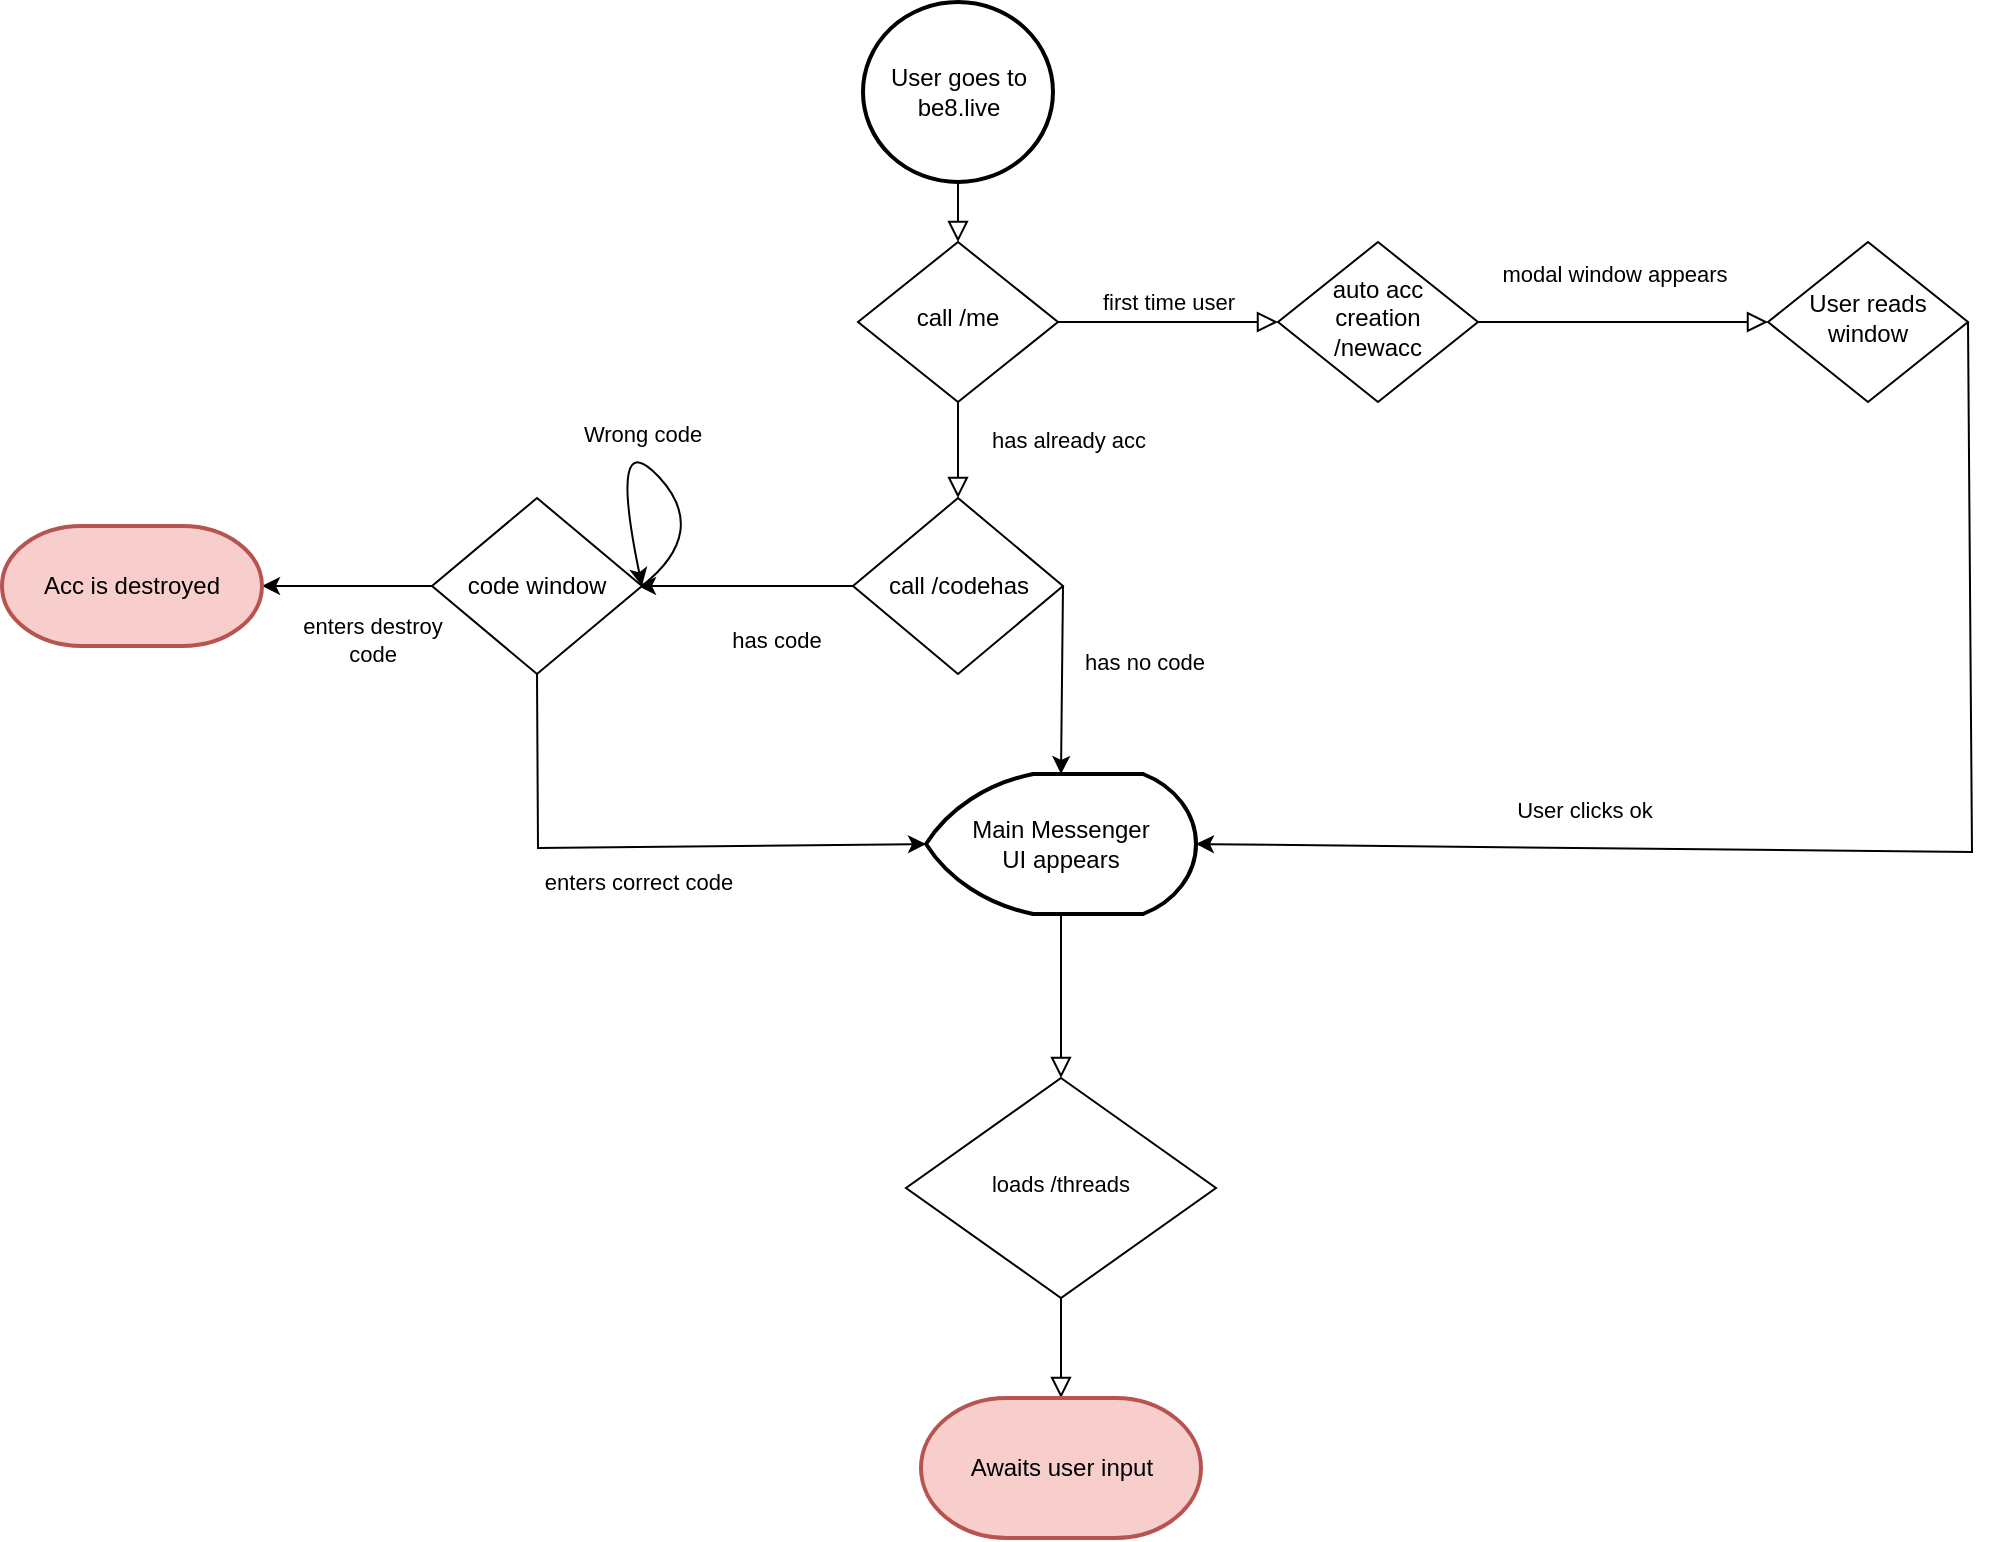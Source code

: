 <mxfile version="20.0.3" type="device"><diagram id="X7oVZzCWBKREYJoPaduM" name="Page-1"><mxGraphModel dx="1295" dy="657" grid="0" gridSize="10" guides="1" tooltips="1" connect="1" arrows="1" fold="1" page="0" pageScale="1" pageWidth="827" pageHeight="1169" math="0" shadow="0"><root><mxCell id="0"/><mxCell id="1" parent="0"/><mxCell id="TZzohrMNdnSt60yvTJ7v-1" value="" style="rounded=0;html=1;jettySize=auto;orthogonalLoop=1;fontSize=11;endArrow=block;endFill=0;endSize=8;strokeWidth=1;shadow=0;labelBackgroundColor=none;edgeStyle=orthogonalEdgeStyle;" parent="1" source="TZzohrMNdnSt60yvTJ7v-10" target="TZzohrMNdnSt60yvTJ7v-4" edge="1"><mxGeometry relative="1" as="geometry"><mxPoint x="115" y="150" as="sourcePoint"/></mxGeometry></mxCell><mxCell id="TZzohrMNdnSt60yvTJ7v-2" value="has already acc" style="rounded=0;html=1;jettySize=auto;orthogonalLoop=1;fontSize=11;endArrow=block;endFill=0;endSize=8;strokeWidth=1;shadow=0;labelBackgroundColor=none;edgeStyle=orthogonalEdgeStyle;entryX=0.5;entryY=0;entryDx=0;entryDy=0;" parent="1" source="TZzohrMNdnSt60yvTJ7v-4" target="916F2WBxWZcjiObl3qpj-1" edge="1"><mxGeometry x="-0.2" y="55" relative="1" as="geometry"><mxPoint as="offset"/><mxPoint x="115" y="360" as="targetPoint"/></mxGeometry></mxCell><mxCell id="TZzohrMNdnSt60yvTJ7v-3" value="first time user" style="edgeStyle=orthogonalEdgeStyle;rounded=0;html=1;jettySize=auto;orthogonalLoop=1;fontSize=11;endArrow=block;endFill=0;endSize=8;strokeWidth=1;shadow=0;labelBackgroundColor=none;entryX=0;entryY=0.5;entryDx=0;entryDy=0;" parent="1" source="TZzohrMNdnSt60yvTJ7v-4" target="TZzohrMNdnSt60yvTJ7v-5" edge="1"><mxGeometry y="10" relative="1" as="geometry"><mxPoint as="offset"/><mxPoint x="265" y="240" as="targetPoint"/></mxGeometry></mxCell><mxCell id="TZzohrMNdnSt60yvTJ7v-4" value="call /me" style="rhombus;whiteSpace=wrap;html=1;shadow=0;fontFamily=Helvetica;fontSize=12;align=center;strokeWidth=1;spacing=6;spacingTop=-4;" parent="1" vertex="1"><mxGeometry x="65" y="180" width="100" height="80" as="geometry"/></mxCell><mxCell id="TZzohrMNdnSt60yvTJ7v-5" value="auto acc creation&lt;br&gt;/newacc" style="rhombus;whiteSpace=wrap;html=1;shadow=0;fontFamily=Helvetica;fontSize=12;align=center;strokeWidth=1;spacing=6;spacingTop=-4;" parent="1" vertex="1"><mxGeometry x="275" y="180" width="100" height="80" as="geometry"/></mxCell><mxCell id="TZzohrMNdnSt60yvTJ7v-6" value="modal window appears" style="edgeStyle=orthogonalEdgeStyle;rounded=0;html=1;jettySize=auto;orthogonalLoop=1;fontSize=11;endArrow=block;endFill=0;endSize=8;strokeWidth=1;shadow=0;labelBackgroundColor=none;exitX=1;exitY=0.5;exitDx=0;exitDy=0;entryX=0;entryY=0.5;entryDx=0;entryDy=0;" parent="1" source="TZzohrMNdnSt60yvTJ7v-5" target="TZzohrMNdnSt60yvTJ7v-7" edge="1"><mxGeometry x="-0.062" y="24" relative="1" as="geometry"><mxPoint as="offset"/><mxPoint x="380" y="220" as="sourcePoint"/><mxPoint x="510" y="220" as="targetPoint"/></mxGeometry></mxCell><mxCell id="TZzohrMNdnSt60yvTJ7v-7" value="User reads&lt;br&gt;window" style="rhombus;whiteSpace=wrap;html=1;shadow=0;fontFamily=Helvetica;fontSize=12;align=center;strokeWidth=1;spacing=6;spacingTop=-4;" parent="1" vertex="1"><mxGeometry x="520" y="180" width="100" height="80" as="geometry"/></mxCell><mxCell id="TZzohrMNdnSt60yvTJ7v-10" value="User goes to be8.live" style="strokeWidth=2;html=1;shape=mxgraph.flowchart.start_1;whiteSpace=wrap;" parent="1" vertex="1"><mxGeometry x="67.5" y="60" width="95" height="90" as="geometry"/></mxCell><mxCell id="TZzohrMNdnSt60yvTJ7v-11" value="" style="rounded=0;html=1;jettySize=auto;orthogonalLoop=1;fontSize=11;endArrow=block;endFill=0;endSize=8;strokeWidth=1;shadow=0;labelBackgroundColor=none;edgeStyle=orthogonalEdgeStyle;entryX=0.5;entryY=0;entryDx=0;entryDy=0;exitX=0.5;exitY=1;exitDx=0;exitDy=0;exitPerimeter=0;" parent="1" source="TZzohrMNdnSt60yvTJ7v-27" target="TZzohrMNdnSt60yvTJ7v-24" edge="1"><mxGeometry y="20" relative="1" as="geometry"><mxPoint as="offset"/><mxPoint x="111.5" y="504" as="sourcePoint"/><mxPoint x="166.5" y="589" as="targetPoint"/></mxGeometry></mxCell><mxCell id="TZzohrMNdnSt60yvTJ7v-24" value="&lt;span style=&quot;font-size: 11px;&quot;&gt;loads /threads&lt;br&gt;&lt;/span&gt;" style="rhombus;whiteSpace=wrap;html=1;shadow=0;fontFamily=Helvetica;fontSize=12;align=center;strokeWidth=1;spacing=6;spacingTop=-4;" parent="1" vertex="1"><mxGeometry x="89" y="598" width="155" height="110" as="geometry"/></mxCell><mxCell id="TZzohrMNdnSt60yvTJ7v-25" value="" style="rounded=0;html=1;jettySize=auto;orthogonalLoop=1;fontSize=11;endArrow=block;endFill=0;endSize=8;strokeWidth=1;shadow=0;labelBackgroundColor=none;edgeStyle=orthogonalEdgeStyle;exitX=0.5;exitY=1;exitDx=0;exitDy=0;entryX=0.5;entryY=0;entryDx=0;entryDy=0;entryPerimeter=0;" parent="1" source="TZzohrMNdnSt60yvTJ7v-24" target="TZzohrMNdnSt60yvTJ7v-26" edge="1"><mxGeometry y="20" relative="1" as="geometry"><mxPoint as="offset"/><mxPoint x="176.5" y="548" as="sourcePoint"/><mxPoint x="166.5" y="748" as="targetPoint"/></mxGeometry></mxCell><mxCell id="TZzohrMNdnSt60yvTJ7v-26" value="Awaits user input" style="strokeWidth=2;html=1;shape=mxgraph.flowchart.terminator;whiteSpace=wrap;fillColor=#f8cecc;strokeColor=#b85450;" parent="1" vertex="1"><mxGeometry x="96.5" y="758" width="140" height="70" as="geometry"/></mxCell><mxCell id="TZzohrMNdnSt60yvTJ7v-27" value="&lt;span style=&quot;&quot;&gt;Main Messenger&lt;/span&gt;&lt;br style=&quot;&quot;&gt;&lt;span style=&quot;&quot;&gt;UI appears&lt;/span&gt;" style="strokeWidth=2;html=1;shape=mxgraph.flowchart.display;whiteSpace=wrap;" parent="1" vertex="1"><mxGeometry x="99" y="446" width="135" height="70" as="geometry"/></mxCell><mxCell id="916F2WBxWZcjiObl3qpj-1" value="call /codehas" style="rhombus;whiteSpace=wrap;html=1;" parent="1" vertex="1"><mxGeometry x="62.5" y="308" width="105" height="88" as="geometry"/></mxCell><mxCell id="916F2WBxWZcjiObl3qpj-3" value="has no code" style="endArrow=classic;html=1;rounded=0;exitX=1;exitY=0.5;exitDx=0;exitDy=0;entryX=0.5;entryY=0;entryDx=0;entryDy=0;entryPerimeter=0;" parent="1" source="916F2WBxWZcjiObl3qpj-1" target="TZzohrMNdnSt60yvTJ7v-27" edge="1"><mxGeometry x="-0.201" y="41" width="50" height="50" relative="1" as="geometry"><mxPoint x="361" y="430" as="sourcePoint"/><mxPoint x="411" y="380" as="targetPoint"/><Array as="points"/><mxPoint as="offset"/></mxGeometry></mxCell><mxCell id="916F2WBxWZcjiObl3qpj-4" value="has code" style="endArrow=classic;html=1;rounded=0;exitX=0;exitY=0.5;exitDx=0;exitDy=0;" parent="1" source="916F2WBxWZcjiObl3qpj-1" edge="1"><mxGeometry x="-0.282" y="27" width="50" height="50" relative="1" as="geometry"><mxPoint x="177.5" y="362" as="sourcePoint"/><mxPoint x="-45" y="352" as="targetPoint"/><Array as="points"/><mxPoint as="offset"/></mxGeometry></mxCell><mxCell id="916F2WBxWZcjiObl3qpj-5" value="code window" style="rhombus;whiteSpace=wrap;html=1;" parent="1" vertex="1"><mxGeometry x="-148" y="308" width="105" height="88" as="geometry"/></mxCell><mxCell id="916F2WBxWZcjiObl3qpj-6" value="enters correct code" style="endArrow=classic;html=1;rounded=0;exitX=0.5;exitY=1;exitDx=0;exitDy=0;entryX=0;entryY=0.5;entryDx=0;entryDy=0;entryPerimeter=0;" parent="1" source="916F2WBxWZcjiObl3qpj-5" target="TZzohrMNdnSt60yvTJ7v-27" edge="1"><mxGeometry x="-0.029" y="-18" width="50" height="50" relative="1" as="geometry"><mxPoint x="72.5" y="362" as="sourcePoint"/><mxPoint x="-35" y="362" as="targetPoint"/><Array as="points"><mxPoint x="-95" y="483"/></Array><mxPoint as="offset"/></mxGeometry></mxCell><mxCell id="916F2WBxWZcjiObl3qpj-7" value="enters destroy&lt;br&gt;code" style="endArrow=classic;html=1;rounded=0;exitX=0;exitY=0.5;exitDx=0;exitDy=0;entryX=1;entryY=0.5;entryDx=0;entryDy=0;entryPerimeter=0;" parent="1" source="916F2WBxWZcjiObl3qpj-5" target="916F2WBxWZcjiObl3qpj-8" edge="1"><mxGeometry x="-0.282" y="27" width="50" height="50" relative="1" as="geometry"><mxPoint x="72.5" y="362" as="sourcePoint"/><mxPoint x="-241" y="352" as="targetPoint"/><Array as="points"/><mxPoint as="offset"/></mxGeometry></mxCell><mxCell id="916F2WBxWZcjiObl3qpj-8" value="Acc is destroyed" style="strokeWidth=2;html=1;shape=mxgraph.flowchart.terminator;whiteSpace=wrap;fillColor=#f8cecc;strokeColor=#b85450;" parent="1" vertex="1"><mxGeometry x="-363" y="322" width="130" height="60" as="geometry"/></mxCell><mxCell id="916F2WBxWZcjiObl3qpj-10" value="" style="curved=1;endArrow=classic;html=1;rounded=0;exitX=1;exitY=0.5;exitDx=0;exitDy=0;entryX=1;entryY=0.5;entryDx=0;entryDy=0;" parent="1" source="916F2WBxWZcjiObl3qpj-5" target="916F2WBxWZcjiObl3qpj-5" edge="1"><mxGeometry width="50" height="50" relative="1" as="geometry"><mxPoint x="332" y="449" as="sourcePoint"/><mxPoint x="382" y="399" as="targetPoint"/><Array as="points"><mxPoint x="-9" y="325"/><mxPoint x="-60" y="270"/></Array></mxGeometry></mxCell><mxCell id="916F2WBxWZcjiObl3qpj-12" value="Wrong code" style="edgeLabel;html=1;align=center;verticalAlign=middle;resizable=0;points=[];" parent="916F2WBxWZcjiObl3qpj-10" vertex="1" connectable="0"><mxGeometry x="-0.297" y="-2" relative="1" as="geometry"><mxPoint x="-17" y="-28" as="offset"/></mxGeometry></mxCell><mxCell id="916F2WBxWZcjiObl3qpj-13" value="User clicks ok" style="endArrow=classic;html=1;rounded=0;exitX=1;exitY=0.5;exitDx=0;exitDy=0;entryX=1;entryY=0.5;entryDx=0;entryDy=0;entryPerimeter=0;" parent="1" source="TZzohrMNdnSt60yvTJ7v-7" target="TZzohrMNdnSt60yvTJ7v-27" edge="1"><mxGeometry x="0.406" y="-19" width="50" height="50" relative="1" as="geometry"><mxPoint x="177.5" y="362" as="sourcePoint"/><mxPoint x="176.5" y="456" as="targetPoint"/><Array as="points"><mxPoint x="622" y="485"/></Array><mxPoint as="offset"/></mxGeometry></mxCell></root></mxGraphModel></diagram></mxfile>